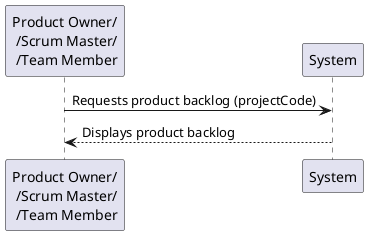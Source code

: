 @startuml

"Product Owner/\n /Scrum Master/\n /Team Member" -> System: Requests product backlog (projectCode)
"Product Owner/\n /Scrum Master/\n /Team Member" <-- System: Displays product backlog

@enduml